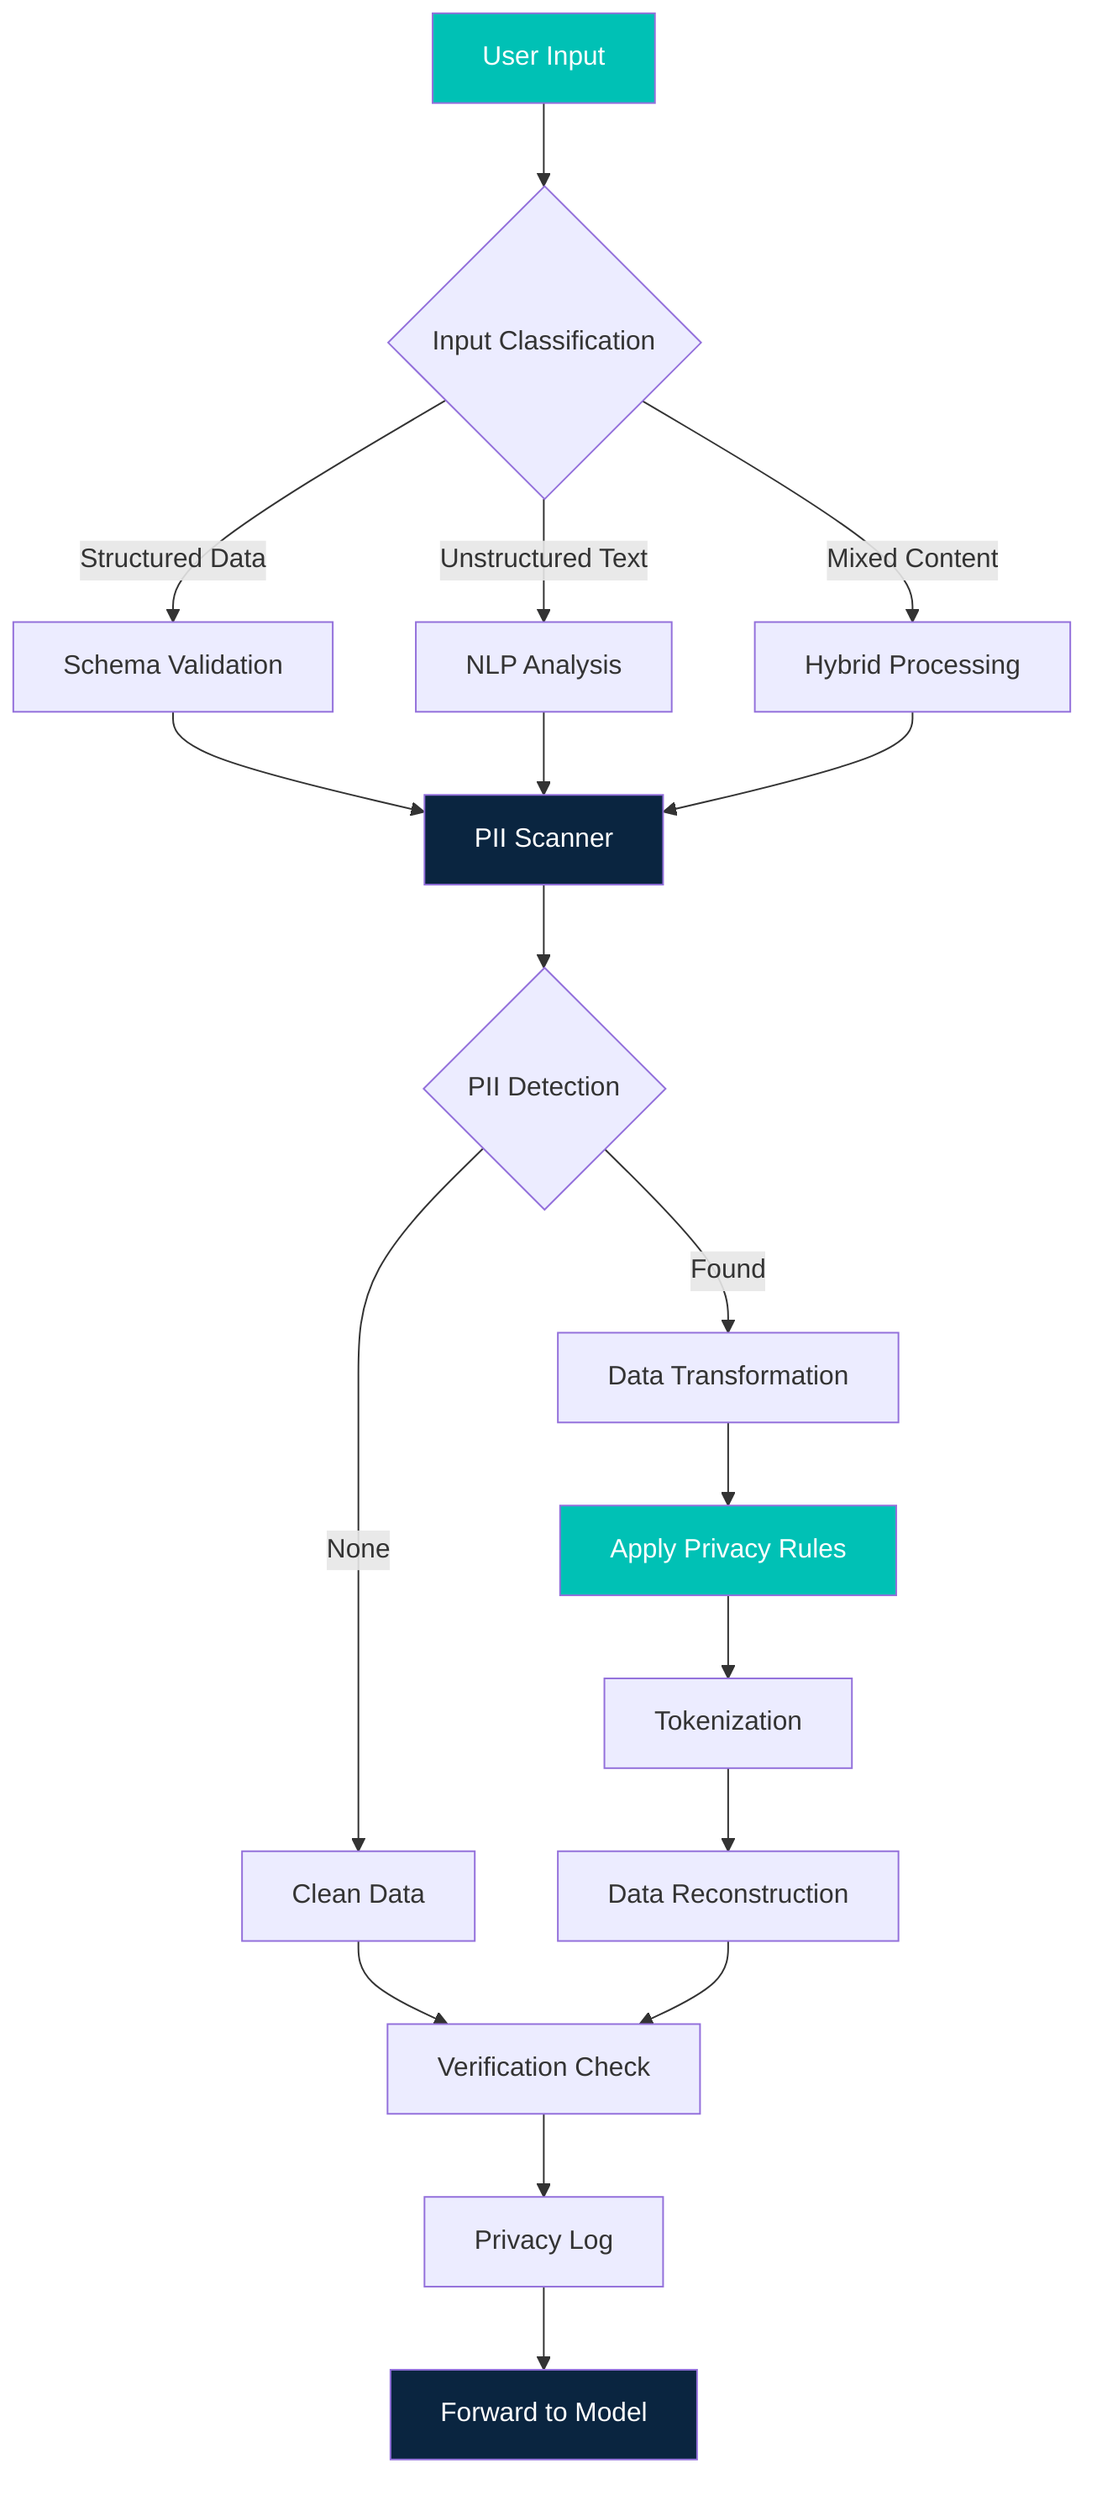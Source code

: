 flowchart TD
    A[User Input] --> B{Input Classification}
    B -->|Structured Data| C[Schema Validation]
    B -->|Unstructured Text| D[NLP Analysis]
    B -->|Mixed Content| E[Hybrid Processing]
    
    C --> F[PII Scanner]
    D --> F
    E --> F
    
    F --> G{PII Detection}
    G -->|Found| H[Data Transformation]
    G -->|None| I[Clean Data]
    
    H --> J[Apply Privacy Rules]
    J --> K[Tokenization]
    K --> L[Data Reconstruction]
    
    I --> M[Verification Check]
    L --> M
    
    M --> N[Privacy Log]
    N --> O[Forward to Model]
    
    style A fill:#00C1B5,color:white
    style F fill:#0A2540,color:white
    style J fill:#00C1B5,color:white
    style O fill:#0A2540,color:white